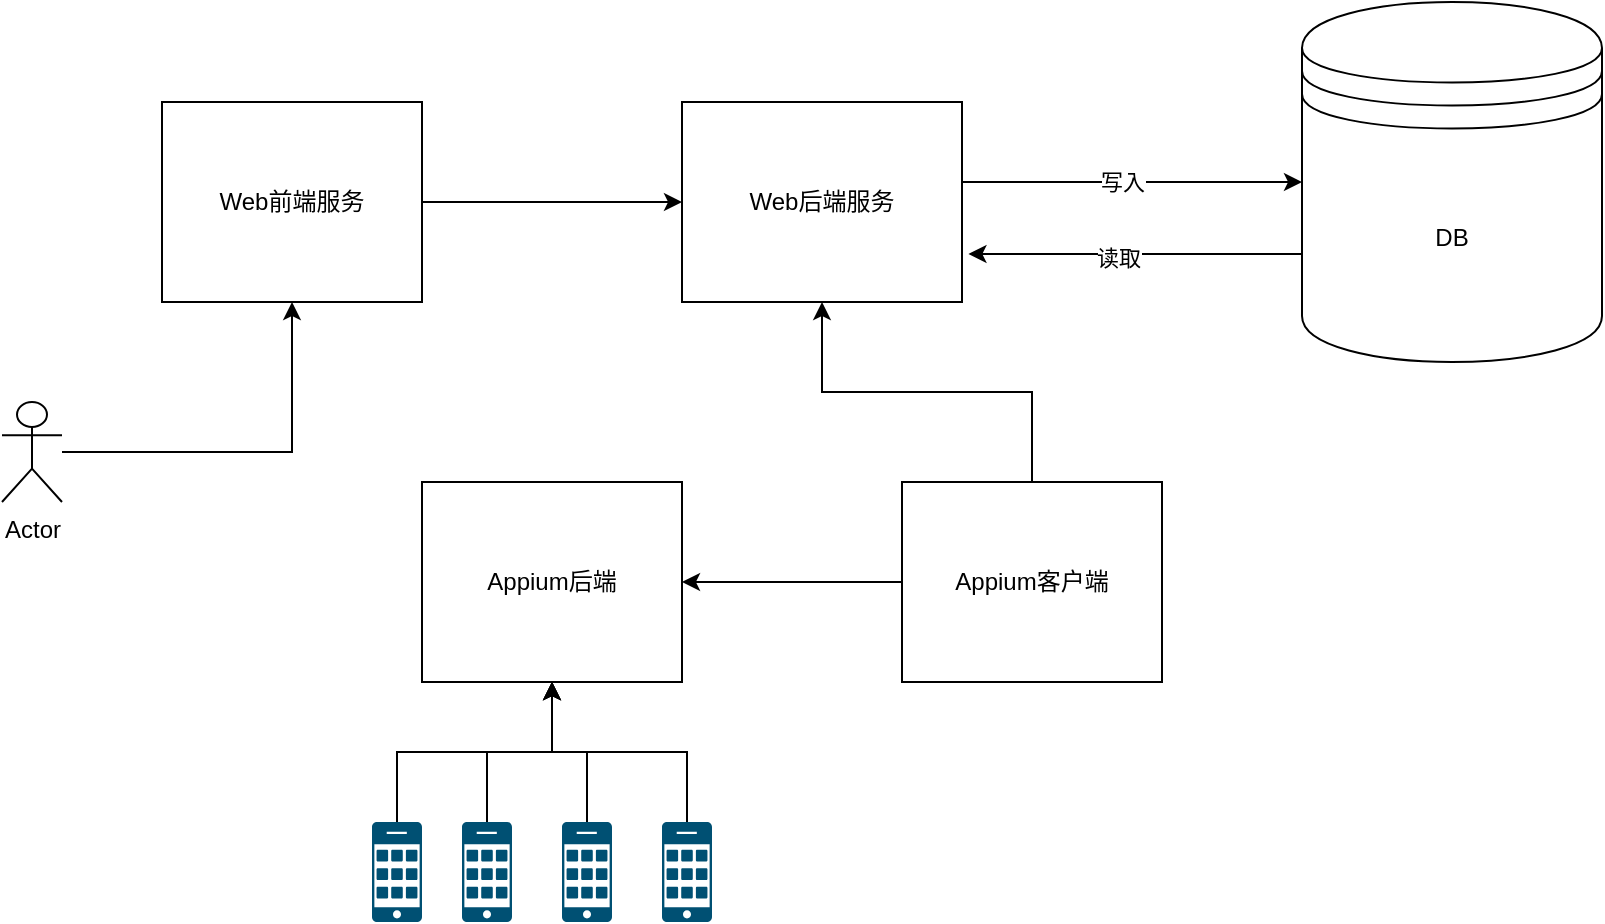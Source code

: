 <mxfile version="13.7.9" type="github">
  <diagram id="W0PIrgdUMLI96M_QNtbx" name="Page-1">
    <mxGraphModel dx="892" dy="524" grid="1" gridSize="10" guides="1" tooltips="1" connect="1" arrows="1" fold="1" page="1" pageScale="1" pageWidth="827" pageHeight="1169" math="0" shadow="0">
      <root>
        <mxCell id="0" />
        <mxCell id="1" parent="0" />
        <mxCell id="cEMwxvn-d5G1xKP16MCN-55" style="edgeStyle=orthogonalEdgeStyle;rounded=0;orthogonalLoop=1;jettySize=auto;html=1;entryX=0;entryY=0.5;entryDx=0;entryDy=0;" edge="1" parent="1" source="cEMwxvn-d5G1xKP16MCN-1" target="cEMwxvn-d5G1xKP16MCN-2">
          <mxGeometry relative="1" as="geometry" />
        </mxCell>
        <mxCell id="cEMwxvn-d5G1xKP16MCN-1" value="Web前端服务" style="rounded=0;whiteSpace=wrap;html=1;" vertex="1" parent="1">
          <mxGeometry x="90" y="70" width="130" height="100" as="geometry" />
        </mxCell>
        <mxCell id="cEMwxvn-d5G1xKP16MCN-2" value="Web后端服务" style="rounded=0;whiteSpace=wrap;html=1;" vertex="1" parent="1">
          <mxGeometry x="350" y="70" width="140" height="100" as="geometry" />
        </mxCell>
        <mxCell id="cEMwxvn-d5G1xKP16MCN-3" value="DB" style="shape=datastore;whiteSpace=wrap;html=1;" vertex="1" parent="1">
          <mxGeometry x="660" y="20" width="150" height="180" as="geometry" />
        </mxCell>
        <mxCell id="cEMwxvn-d5G1xKP16MCN-15" value="Appium后端" style="rounded=0;whiteSpace=wrap;html=1;" vertex="1" parent="1">
          <mxGeometry x="220" y="260" width="130" height="100" as="geometry" />
        </mxCell>
        <mxCell id="cEMwxvn-d5G1xKP16MCN-53" value="" style="edgeStyle=orthogonalEdgeStyle;rounded=0;orthogonalLoop=1;jettySize=auto;html=1;" edge="1" parent="1" source="cEMwxvn-d5G1xKP16MCN-16" target="cEMwxvn-d5G1xKP16MCN-15">
          <mxGeometry relative="1" as="geometry" />
        </mxCell>
        <mxCell id="cEMwxvn-d5G1xKP16MCN-54" value="" style="edgeStyle=orthogonalEdgeStyle;rounded=0;orthogonalLoop=1;jettySize=auto;html=1;" edge="1" parent="1" source="cEMwxvn-d5G1xKP16MCN-16" target="cEMwxvn-d5G1xKP16MCN-2">
          <mxGeometry relative="1" as="geometry" />
        </mxCell>
        <mxCell id="cEMwxvn-d5G1xKP16MCN-16" value="Appium客户端" style="rounded=0;whiteSpace=wrap;html=1;" vertex="1" parent="1">
          <mxGeometry x="460" y="260" width="130" height="100" as="geometry" />
        </mxCell>
        <mxCell id="cEMwxvn-d5G1xKP16MCN-51" value="" style="edgeStyle=orthogonalEdgeStyle;rounded=0;orthogonalLoop=1;jettySize=auto;html=1;" edge="1" parent="1" source="cEMwxvn-d5G1xKP16MCN-18" target="cEMwxvn-d5G1xKP16MCN-15">
          <mxGeometry relative="1" as="geometry" />
        </mxCell>
        <mxCell id="cEMwxvn-d5G1xKP16MCN-18" value="" style="points=[[0.015,0.015,0],[0.985,0.015,0],[0.985,0.985,0],[0.015,0.985,0],[0.25,0,0],[0.5,0,0],[0.75,0,0],[1,0.25,0],[1,0.5,0],[1,0.75,0],[0.75,1,0],[0.5,1,0],[0.25,1,0],[0,0.75,0],[0,0.5,0],[0,0.25,0]];verticalLabelPosition=bottom;html=1;verticalAlign=top;aspect=fixed;align=center;pointerEvents=1;shape=mxgraph.cisco19.cell_phone;fillColor=#005073;strokeColor=none;" vertex="1" parent="1">
          <mxGeometry x="195" y="430" width="25" height="50" as="geometry" />
        </mxCell>
        <mxCell id="cEMwxvn-d5G1xKP16MCN-48" value="" style="edgeStyle=orthogonalEdgeStyle;rounded=0;orthogonalLoop=1;jettySize=auto;html=1;" edge="1" parent="1" source="cEMwxvn-d5G1xKP16MCN-19" target="cEMwxvn-d5G1xKP16MCN-15">
          <mxGeometry relative="1" as="geometry" />
        </mxCell>
        <mxCell id="cEMwxvn-d5G1xKP16MCN-19" value="" style="points=[[0.015,0.015,0],[0.985,0.015,0],[0.985,0.985,0],[0.015,0.985,0],[0.25,0,0],[0.5,0,0],[0.75,0,0],[1,0.25,0],[1,0.5,0],[1,0.75,0],[0.75,1,0],[0.5,1,0],[0.25,1,0],[0,0.75,0],[0,0.5,0],[0,0.25,0]];verticalLabelPosition=bottom;html=1;verticalAlign=top;aspect=fixed;align=center;pointerEvents=1;shape=mxgraph.cisco19.cell_phone;fillColor=#005073;strokeColor=none;" vertex="1" parent="1">
          <mxGeometry x="240" y="430" width="25" height="50" as="geometry" />
        </mxCell>
        <mxCell id="cEMwxvn-d5G1xKP16MCN-47" value="" style="edgeStyle=orthogonalEdgeStyle;rounded=0;orthogonalLoop=1;jettySize=auto;html=1;" edge="1" parent="1" source="cEMwxvn-d5G1xKP16MCN-20" target="cEMwxvn-d5G1xKP16MCN-15">
          <mxGeometry relative="1" as="geometry" />
        </mxCell>
        <mxCell id="cEMwxvn-d5G1xKP16MCN-20" value="" style="points=[[0.015,0.015,0],[0.985,0.015,0],[0.985,0.985,0],[0.015,0.985,0],[0.25,0,0],[0.5,0,0],[0.75,0,0],[1,0.25,0],[1,0.5,0],[1,0.75,0],[0.75,1,0],[0.5,1,0],[0.25,1,0],[0,0.75,0],[0,0.5,0],[0,0.25,0]];verticalLabelPosition=bottom;html=1;verticalAlign=top;aspect=fixed;align=center;pointerEvents=1;shape=mxgraph.cisco19.cell_phone;fillColor=#005073;strokeColor=none;" vertex="1" parent="1">
          <mxGeometry x="290" y="430" width="25" height="50" as="geometry" />
        </mxCell>
        <mxCell id="cEMwxvn-d5G1xKP16MCN-49" value="" style="edgeStyle=orthogonalEdgeStyle;rounded=0;orthogonalLoop=1;jettySize=auto;html=1;" edge="1" parent="1" source="cEMwxvn-d5G1xKP16MCN-21" target="cEMwxvn-d5G1xKP16MCN-15">
          <mxGeometry relative="1" as="geometry" />
        </mxCell>
        <mxCell id="cEMwxvn-d5G1xKP16MCN-21" value="" style="points=[[0.015,0.015,0],[0.985,0.015,0],[0.985,0.985,0],[0.015,0.985,0],[0.25,0,0],[0.5,0,0],[0.75,0,0],[1,0.25,0],[1,0.5,0],[1,0.75,0],[0.75,1,0],[0.5,1,0],[0.25,1,0],[0,0.75,0],[0,0.5,0],[0,0.25,0]];verticalLabelPosition=bottom;html=1;verticalAlign=top;aspect=fixed;align=center;pointerEvents=1;shape=mxgraph.cisco19.cell_phone;fillColor=#005073;strokeColor=none;" vertex="1" parent="1">
          <mxGeometry x="340" y="430" width="25" height="50" as="geometry" />
        </mxCell>
        <mxCell id="cEMwxvn-d5G1xKP16MCN-24" style="edgeStyle=orthogonalEdgeStyle;rounded=0;orthogonalLoop=1;jettySize=auto;html=1;entryX=0.5;entryY=1;entryDx=0;entryDy=0;" edge="1" parent="1" source="cEMwxvn-d5G1xKP16MCN-23" target="cEMwxvn-d5G1xKP16MCN-1">
          <mxGeometry relative="1" as="geometry" />
        </mxCell>
        <mxCell id="cEMwxvn-d5G1xKP16MCN-23" value="Actor" style="shape=umlActor;verticalLabelPosition=bottom;verticalAlign=top;html=1;outlineConnect=0;" vertex="1" parent="1">
          <mxGeometry x="10" y="220" width="30" height="50" as="geometry" />
        </mxCell>
        <mxCell id="cEMwxvn-d5G1xKP16MCN-57" style="edgeStyle=orthogonalEdgeStyle;rounded=0;orthogonalLoop=1;jettySize=auto;html=1;entryX=0;entryY=0.5;entryDx=0;entryDy=0;" edge="1" parent="1">
          <mxGeometry relative="1" as="geometry">
            <mxPoint x="490" y="110" as="sourcePoint" />
            <mxPoint x="660" y="110" as="targetPoint" />
          </mxGeometry>
        </mxCell>
        <mxCell id="cEMwxvn-d5G1xKP16MCN-58" value="写入" style="edgeLabel;html=1;align=center;verticalAlign=middle;resizable=0;points=[];" vertex="1" connectable="0" parent="cEMwxvn-d5G1xKP16MCN-57">
          <mxGeometry x="-0.067" relative="1" as="geometry">
            <mxPoint as="offset" />
          </mxGeometry>
        </mxCell>
        <mxCell id="cEMwxvn-d5G1xKP16MCN-59" style="edgeStyle=orthogonalEdgeStyle;rounded=0;orthogonalLoop=1;jettySize=auto;html=1;exitX=0;exitY=0.7;exitDx=0;exitDy=0;entryX=1.023;entryY=0.86;entryDx=0;entryDy=0;entryPerimeter=0;" edge="1" parent="1">
          <mxGeometry relative="1" as="geometry">
            <mxPoint x="660" y="146" as="sourcePoint" />
            <mxPoint x="493.22" y="146" as="targetPoint" />
          </mxGeometry>
        </mxCell>
        <mxCell id="cEMwxvn-d5G1xKP16MCN-60" value="读取" style="edgeLabel;html=1;align=center;verticalAlign=middle;resizable=0;points=[];" vertex="1" connectable="0" parent="cEMwxvn-d5G1xKP16MCN-59">
          <mxGeometry x="0.111" y="2" relative="1" as="geometry">
            <mxPoint as="offset" />
          </mxGeometry>
        </mxCell>
      </root>
    </mxGraphModel>
  </diagram>
</mxfile>
